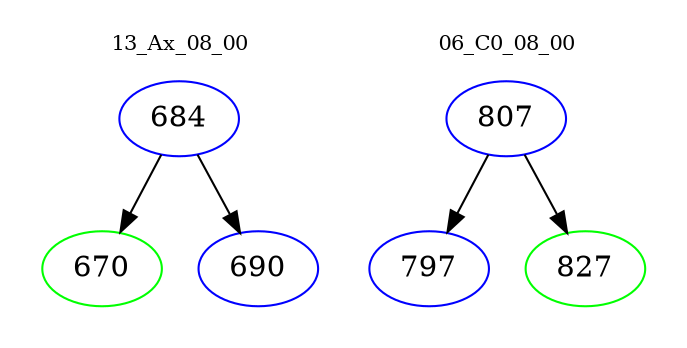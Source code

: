 digraph{
subgraph cluster_0 {
color = white
label = "13_Ax_08_00";
fontsize=10;
T0_684 [label="684", color="blue"]
T0_684 -> T0_670 [color="black"]
T0_670 [label="670", color="green"]
T0_684 -> T0_690 [color="black"]
T0_690 [label="690", color="blue"]
}
subgraph cluster_1 {
color = white
label = "06_C0_08_00";
fontsize=10;
T1_807 [label="807", color="blue"]
T1_807 -> T1_797 [color="black"]
T1_797 [label="797", color="blue"]
T1_807 -> T1_827 [color="black"]
T1_827 [label="827", color="green"]
}
}
